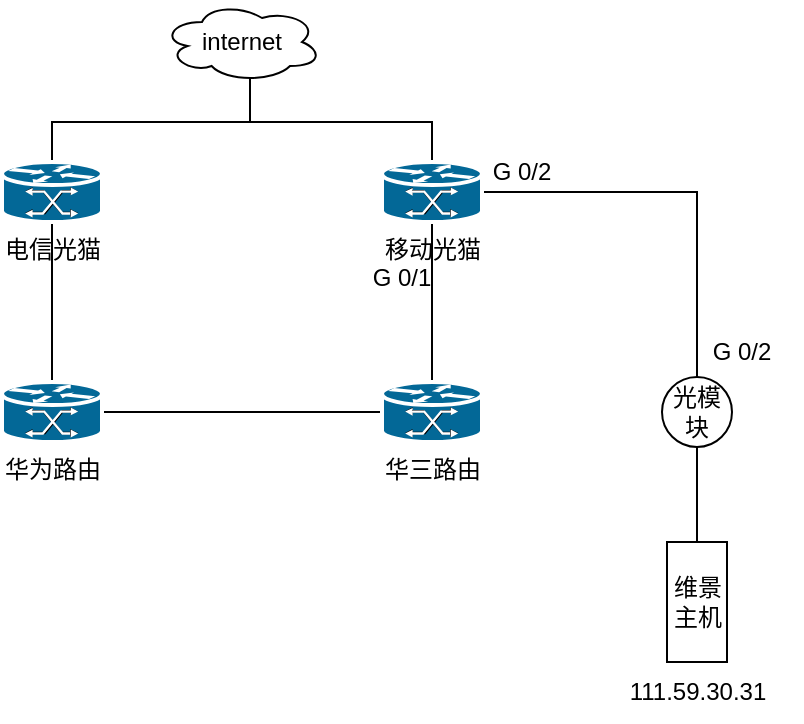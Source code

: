 <mxfile version="20.5.1" type="github">
  <diagram id="zoTDndbG-o_ptP1tKgn4" name="第 1 页">
    <mxGraphModel dx="981" dy="520" grid="1" gridSize="10" guides="1" tooltips="1" connect="1" arrows="1" fold="1" page="1" pageScale="1" pageWidth="827" pageHeight="583" math="0" shadow="0">
      <root>
        <mxCell id="0" />
        <mxCell id="1" parent="0" />
        <mxCell id="YsmWLZtjUVWSmYVPKiPz-7" style="edgeStyle=orthogonalEdgeStyle;rounded=0;orthogonalLoop=1;jettySize=auto;html=1;exitX=0.5;exitY=1;exitDx=0;exitDy=0;exitPerimeter=0;endArrow=none;endFill=0;" edge="1" parent="1" source="YsmWLZtjUVWSmYVPKiPz-1" target="YsmWLZtjUVWSmYVPKiPz-4">
          <mxGeometry relative="1" as="geometry" />
        </mxCell>
        <mxCell id="YsmWLZtjUVWSmYVPKiPz-9" style="edgeStyle=orthogonalEdgeStyle;rounded=0;orthogonalLoop=1;jettySize=auto;html=1;exitX=0.5;exitY=0;exitDx=0;exitDy=0;exitPerimeter=0;entryX=0.55;entryY=0.95;entryDx=0;entryDy=0;entryPerimeter=0;endArrow=none;endFill=0;" edge="1" parent="1" source="YsmWLZtjUVWSmYVPKiPz-1" target="YsmWLZtjUVWSmYVPKiPz-3">
          <mxGeometry relative="1" as="geometry" />
        </mxCell>
        <mxCell id="YsmWLZtjUVWSmYVPKiPz-1" value="电信光猫" style="shape=mxgraph.cisco.switches.mgx_8000_multiservice_switch;sketch=0;html=1;pointerEvents=1;dashed=0;fillColor=#036897;strokeColor=#ffffff;strokeWidth=2;verticalLabelPosition=bottom;verticalAlign=top;align=center;outlineConnect=0;" vertex="1" parent="1">
          <mxGeometry x="300" y="110" width="50" height="30" as="geometry" />
        </mxCell>
        <mxCell id="YsmWLZtjUVWSmYVPKiPz-8" style="edgeStyle=orthogonalEdgeStyle;rounded=0;orthogonalLoop=1;jettySize=auto;html=1;exitX=0.5;exitY=1;exitDx=0;exitDy=0;exitPerimeter=0;entryX=0.5;entryY=0;entryDx=0;entryDy=0;entryPerimeter=0;endArrow=none;endFill=0;" edge="1" parent="1" source="YsmWLZtjUVWSmYVPKiPz-2" target="YsmWLZtjUVWSmYVPKiPz-5">
          <mxGeometry relative="1" as="geometry" />
        </mxCell>
        <mxCell id="YsmWLZtjUVWSmYVPKiPz-10" style="edgeStyle=orthogonalEdgeStyle;rounded=0;orthogonalLoop=1;jettySize=auto;html=1;exitX=0.5;exitY=0;exitDx=0;exitDy=0;exitPerimeter=0;entryX=0.55;entryY=0.95;entryDx=0;entryDy=0;entryPerimeter=0;endArrow=none;endFill=0;" edge="1" parent="1" source="YsmWLZtjUVWSmYVPKiPz-2" target="YsmWLZtjUVWSmYVPKiPz-3">
          <mxGeometry relative="1" as="geometry" />
        </mxCell>
        <mxCell id="YsmWLZtjUVWSmYVPKiPz-16" style="edgeStyle=orthogonalEdgeStyle;rounded=0;orthogonalLoop=1;jettySize=auto;html=1;exitX=1;exitY=0.5;exitDx=0;exitDy=0;exitPerimeter=0;entryX=0.5;entryY=0;entryDx=0;entryDy=0;endArrow=none;endFill=0;" edge="1" parent="1" source="YsmWLZtjUVWSmYVPKiPz-2" target="YsmWLZtjUVWSmYVPKiPz-11">
          <mxGeometry relative="1" as="geometry" />
        </mxCell>
        <mxCell id="YsmWLZtjUVWSmYVPKiPz-2" value="移动光猫" style="shape=mxgraph.cisco.switches.mgx_8000_multiservice_switch;sketch=0;html=1;pointerEvents=1;dashed=0;fillColor=#036897;strokeColor=#ffffff;strokeWidth=2;verticalLabelPosition=bottom;verticalAlign=top;align=center;outlineConnect=0;" vertex="1" parent="1">
          <mxGeometry x="490" y="110" width="50" height="30" as="geometry" />
        </mxCell>
        <mxCell id="YsmWLZtjUVWSmYVPKiPz-3" value="internet" style="ellipse;shape=cloud;whiteSpace=wrap;html=1;" vertex="1" parent="1">
          <mxGeometry x="380" y="30" width="80" height="40" as="geometry" />
        </mxCell>
        <mxCell id="YsmWLZtjUVWSmYVPKiPz-6" style="edgeStyle=orthogonalEdgeStyle;rounded=0;orthogonalLoop=1;jettySize=auto;html=1;exitX=1;exitY=0.5;exitDx=0;exitDy=0;exitPerimeter=0;endArrow=none;endFill=0;" edge="1" parent="1" source="YsmWLZtjUVWSmYVPKiPz-4" target="YsmWLZtjUVWSmYVPKiPz-5">
          <mxGeometry relative="1" as="geometry" />
        </mxCell>
        <mxCell id="YsmWLZtjUVWSmYVPKiPz-4" value="华为路由" style="shape=mxgraph.cisco.switches.mgx_8000_multiservice_switch;sketch=0;html=1;pointerEvents=1;dashed=0;fillColor=#036897;strokeColor=#ffffff;strokeWidth=2;verticalLabelPosition=bottom;verticalAlign=top;align=center;outlineConnect=0;" vertex="1" parent="1">
          <mxGeometry x="300" y="220" width="50" height="30" as="geometry" />
        </mxCell>
        <mxCell id="YsmWLZtjUVWSmYVPKiPz-5" value="华三路由" style="shape=mxgraph.cisco.switches.mgx_8000_multiservice_switch;sketch=0;html=1;pointerEvents=1;dashed=0;fillColor=#036897;strokeColor=#ffffff;strokeWidth=2;verticalLabelPosition=bottom;verticalAlign=top;align=center;outlineConnect=0;" vertex="1" parent="1">
          <mxGeometry x="490" y="220" width="50" height="30" as="geometry" />
        </mxCell>
        <mxCell id="YsmWLZtjUVWSmYVPKiPz-19" style="edgeStyle=orthogonalEdgeStyle;rounded=0;orthogonalLoop=1;jettySize=auto;html=1;exitX=0.5;exitY=1;exitDx=0;exitDy=0;entryX=0.5;entryY=0;entryDx=0;entryDy=0;endArrow=none;endFill=0;" edge="1" parent="1" source="YsmWLZtjUVWSmYVPKiPz-11" target="YsmWLZtjUVWSmYVPKiPz-17">
          <mxGeometry relative="1" as="geometry" />
        </mxCell>
        <mxCell id="YsmWLZtjUVWSmYVPKiPz-11" value="光模块" style="ellipse;whiteSpace=wrap;html=1;aspect=fixed;" vertex="1" parent="1">
          <mxGeometry x="630" y="217.5" width="35" height="35" as="geometry" />
        </mxCell>
        <mxCell id="YsmWLZtjUVWSmYVPKiPz-14" value="G 0/1" style="text;html=1;strokeColor=none;fillColor=none;align=center;verticalAlign=middle;whiteSpace=wrap;rounded=0;" vertex="1" parent="1">
          <mxGeometry x="470" y="153" width="60" height="30" as="geometry" />
        </mxCell>
        <mxCell id="YsmWLZtjUVWSmYVPKiPz-15" value="G 0/2" style="text;html=1;strokeColor=none;fillColor=none;align=center;verticalAlign=middle;whiteSpace=wrap;rounded=0;" vertex="1" parent="1">
          <mxGeometry x="530" y="100" width="60" height="30" as="geometry" />
        </mxCell>
        <mxCell id="YsmWLZtjUVWSmYVPKiPz-17" value="维景主机" style="rounded=0;whiteSpace=wrap;html=1;" vertex="1" parent="1">
          <mxGeometry x="632.5" y="300" width="30" height="60" as="geometry" />
        </mxCell>
        <mxCell id="YsmWLZtjUVWSmYVPKiPz-18" value="111.59.30.31" style="text;html=1;strokeColor=none;fillColor=none;align=center;verticalAlign=middle;whiteSpace=wrap;rounded=0;" vertex="1" parent="1">
          <mxGeometry x="617.5" y="360" width="60" height="30" as="geometry" />
        </mxCell>
        <mxCell id="YsmWLZtjUVWSmYVPKiPz-20" value="G 0/2" style="text;html=1;strokeColor=none;fillColor=none;align=center;verticalAlign=middle;whiteSpace=wrap;rounded=0;" vertex="1" parent="1">
          <mxGeometry x="640" y="190" width="60" height="30" as="geometry" />
        </mxCell>
      </root>
    </mxGraphModel>
  </diagram>
</mxfile>
